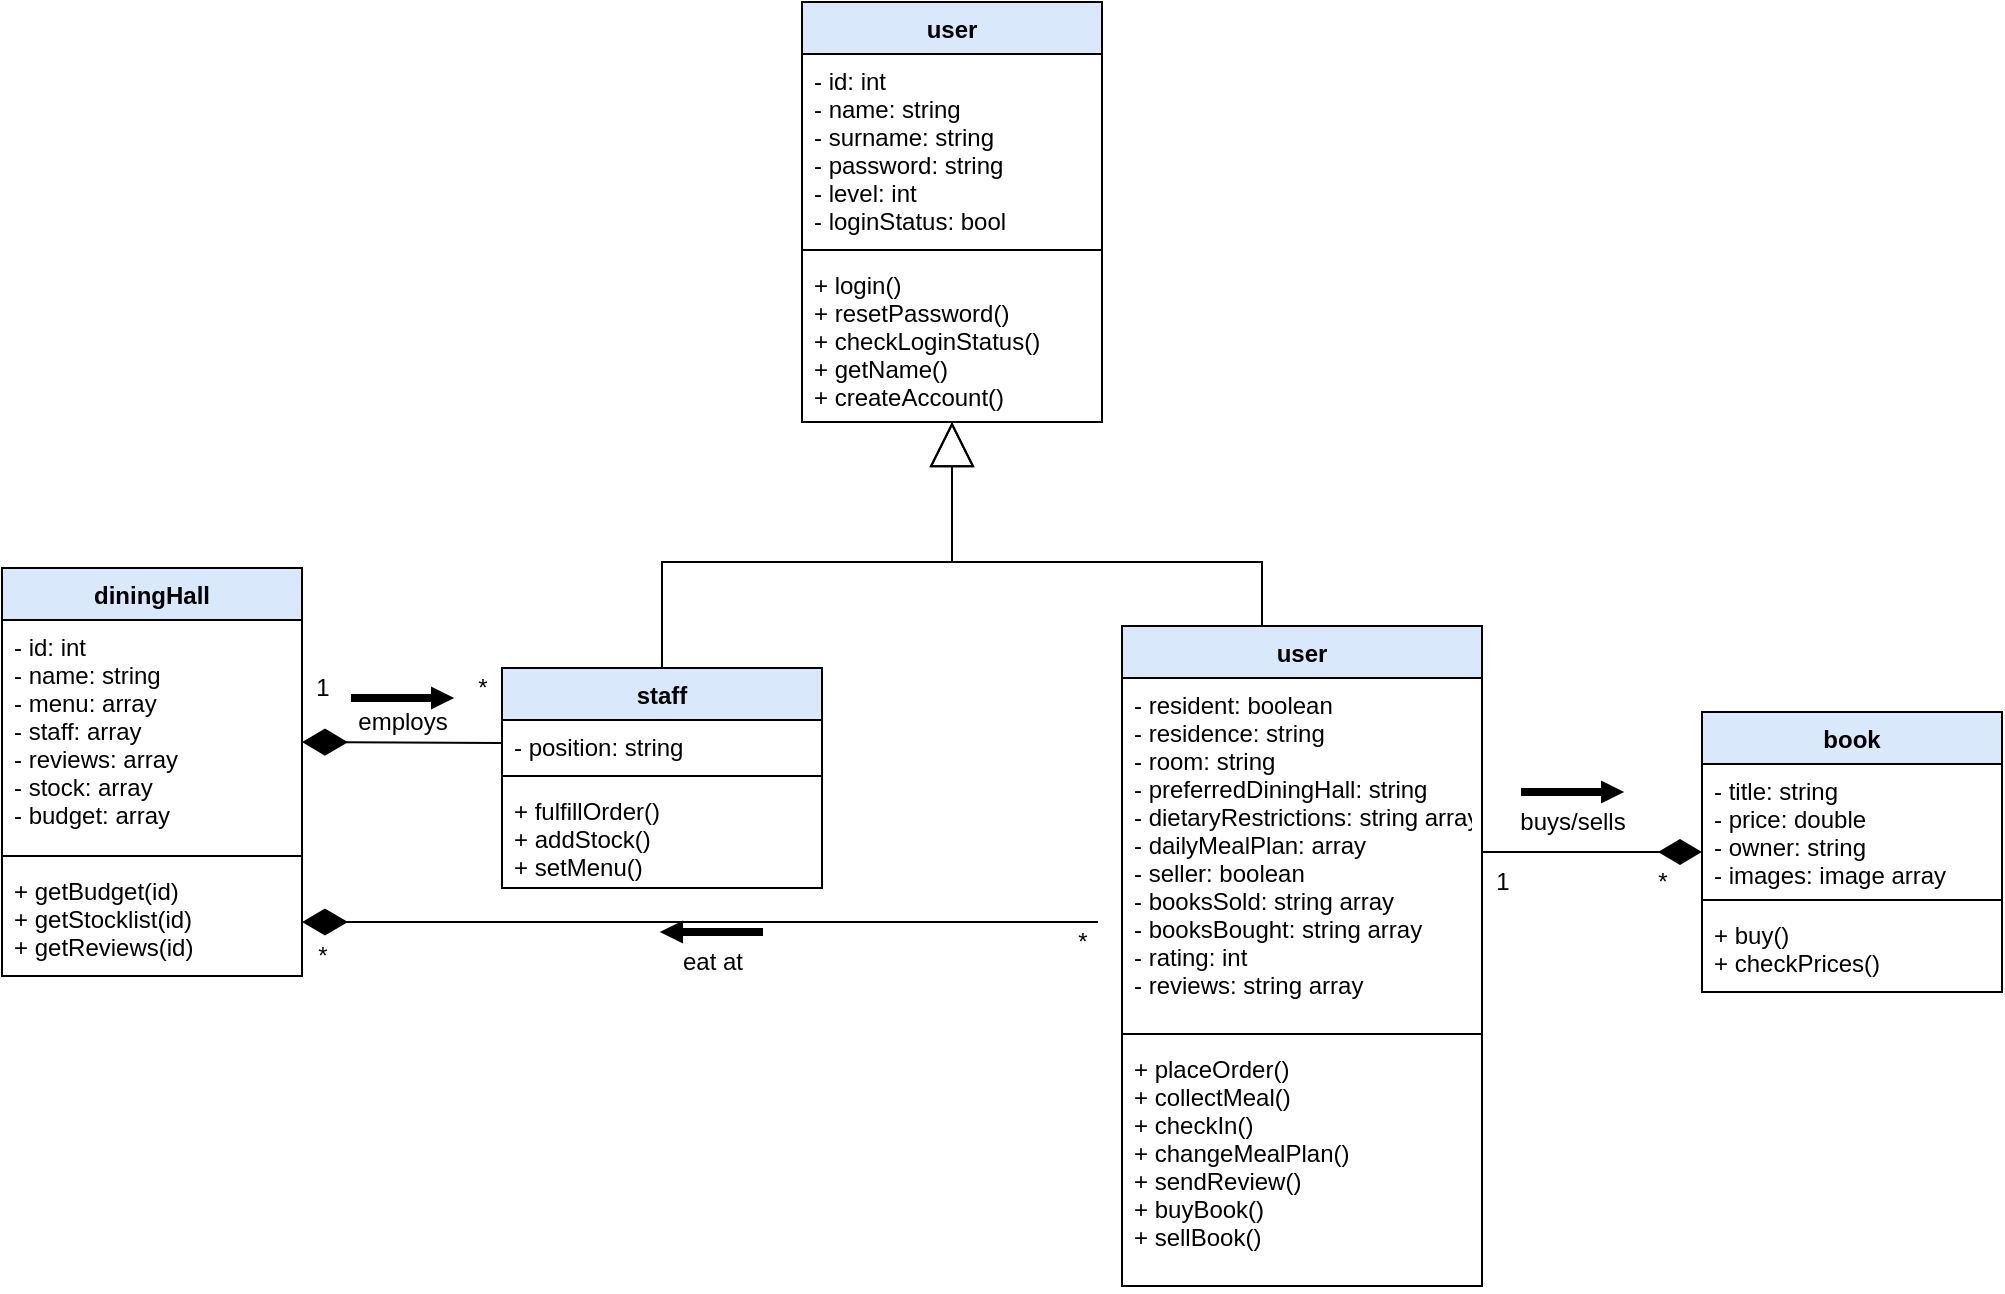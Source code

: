 <mxfile version="13.7.5" type="device"><diagram name="Page-1" id="e7e014a7-5840-1c2e-5031-d8a46d1fe8dd"><mxGraphModel dx="1426" dy="777" grid="1" gridSize="10" guides="1" tooltips="1" connect="1" arrows="1" fold="1" page="1" pageScale="1" pageWidth="1169" pageHeight="826" background="#ffffff" math="0" shadow="0"><root><mxCell id="0"/><mxCell id="1" parent="0"/><mxCell id="uWCh-ooKxQdx77lkRecy-43" style="edgeStyle=orthogonalEdgeStyle;rounded=0;orthogonalLoop=1;jettySize=auto;html=1;startArrow=none;startFill=0;endArrow=block;endFill=0;endSize=20;" parent="1" source="uWCh-ooKxQdx77lkRecy-26" target="uWCh-ooKxQdx77lkRecy-4" edge="1"><mxGeometry relative="1" as="geometry"><Array as="points"><mxPoint x="715" y="372"/><mxPoint x="560" y="372"/></Array></mxGeometry></mxCell><mxCell id="uWCh-ooKxQdx77lkRecy-42" style="edgeStyle=orthogonalEdgeStyle;rounded=0;orthogonalLoop=1;jettySize=auto;html=1;startArrow=none;startFill=0;endArrow=block;endFill=0;endSize=20;" parent="1" source="uWCh-ooKxQdx77lkRecy-9" target="uWCh-ooKxQdx77lkRecy-4" edge="1"><mxGeometry relative="1" as="geometry"><mxPoint x="555" y="332" as="targetPoint"/><Array as="points"><mxPoint x="415" y="372"/><mxPoint x="560" y="372"/></Array></mxGeometry></mxCell><mxCell id="YkEt30V-v8oZXJ1Sc_5M-6" style="rounded=0;orthogonalLoop=1;jettySize=auto;html=1;endArrow=diamondThin;endFill=1;strokeWidth=1;startArrow=none;startFill=0;endSize=20;" parent="1" source="uWCh-ooKxQdx77lkRecy-10" edge="1"><mxGeometry relative="1" as="geometry"><mxPoint x="235" y="462" as="targetPoint"/></mxGeometry></mxCell><mxCell id="YkEt30V-v8oZXJ1Sc_5M-7" value="1" style="text;html=1;align=center;verticalAlign=middle;resizable=0;points=[];autosize=1;" parent="1" vertex="1"><mxGeometry x="235" y="425" width="20" height="20" as="geometry"/></mxCell><mxCell id="YkEt30V-v8oZXJ1Sc_5M-8" value="employs" style="text;html=1;align=center;verticalAlign=middle;resizable=0;points=[];autosize=1;" parent="1" vertex="1"><mxGeometry x="255" y="442" width="60" height="20" as="geometry"/></mxCell><mxCell id="YkEt30V-v8oZXJ1Sc_5M-9" value="*" style="text;html=1;align=center;verticalAlign=middle;resizable=0;points=[];autosize=1;" parent="1" vertex="1"><mxGeometry x="315" y="425" width="20" height="20" as="geometry"/></mxCell><mxCell id="YkEt30V-v8oZXJ1Sc_5M-11" style="edgeStyle=orthogonalEdgeStyle;rounded=0;orthogonalLoop=1;jettySize=auto;html=1;startArrow=none;startFill=0;endArrow=diamondThin;endFill=1;endSize=20;strokeWidth=1;" parent="1" target="YkEt30V-v8oZXJ1Sc_5M-4" edge="1"><mxGeometry relative="1" as="geometry"><mxPoint x="633" y="552" as="sourcePoint"/><Array as="points"><mxPoint x="633" y="552"/></Array></mxGeometry></mxCell><mxCell id="YkEt30V-v8oZXJ1Sc_5M-13" value="" style="shape=singleArrow;direction=west;whiteSpace=wrap;html=1;fillColor=#000000;rotation=-180;" parent="1" vertex="1"><mxGeometry x="260" y="435" width="50" height="10" as="geometry"/></mxCell><mxCell id="YkEt30V-v8oZXJ1Sc_5M-14" value="" style="shape=singleArrow;direction=west;whiteSpace=wrap;html=1;fillColor=#000000;rotation=0;" parent="1" vertex="1"><mxGeometry x="415" y="552" width="50" height="10" as="geometry"/></mxCell><mxCell id="YkEt30V-v8oZXJ1Sc_5M-15" value="*" style="text;html=1;align=center;verticalAlign=middle;resizable=0;points=[];autosize=1;" parent="1" vertex="1"><mxGeometry x="615" y="552" width="20" height="20" as="geometry"/></mxCell><mxCell id="YkEt30V-v8oZXJ1Sc_5M-16" value="*" style="text;html=1;align=center;verticalAlign=middle;resizable=0;points=[];autosize=1;" parent="1" vertex="1"><mxGeometry x="235" y="559" width="20" height="20" as="geometry"/></mxCell><mxCell id="YkEt30V-v8oZXJ1Sc_5M-17" value="&lt;div&gt;eat at&lt;/div&gt;" style="text;html=1;align=center;verticalAlign=middle;resizable=0;points=[];autosize=1;" parent="1" vertex="1"><mxGeometry x="420" y="562" width="40" height="20" as="geometry"/></mxCell><mxCell id="7lNlc2V6M6t31jD2rQ62-5" style="edgeStyle=orthogonalEdgeStyle;rounded=0;orthogonalLoop=1;jettySize=auto;html=1;endArrow=diamondThin;endFill=1;endSize=19;" parent="1" source="uWCh-ooKxQdx77lkRecy-27" target="7lNlc2V6M6t31jD2rQ62-1" edge="1"><mxGeometry relative="1" as="geometry"/></mxCell><mxCell id="7lNlc2V6M6t31jD2rQ62-6" value="buys/sells" style="text;html=1;align=center;verticalAlign=middle;resizable=0;points=[];autosize=1;" parent="1" vertex="1"><mxGeometry x="835" y="492" width="70" height="20" as="geometry"/></mxCell><mxCell id="7lNlc2V6M6t31jD2rQ62-7" value="" style="shape=singleArrow;direction=west;whiteSpace=wrap;html=1;fillColor=#000000;rotation=-180;" parent="1" vertex="1"><mxGeometry x="845" y="482" width="50" height="10" as="geometry"/></mxCell><mxCell id="7lNlc2V6M6t31jD2rQ62-8" value="&lt;div&gt;1&lt;/div&gt;" style="text;html=1;align=center;verticalAlign=middle;resizable=0;points=[];autosize=1;" parent="1" vertex="1"><mxGeometry x="825" y="522" width="20" height="20" as="geometry"/></mxCell><mxCell id="7lNlc2V6M6t31jD2rQ62-10" value="*" style="text;html=1;align=center;verticalAlign=middle;resizable=0;points=[];autosize=1;" parent="1" vertex="1"><mxGeometry x="905" y="522" width="20" height="20" as="geometry"/></mxCell><mxCell id="uWCh-ooKxQdx77lkRecy-1" value="user" style="swimlane;fontStyle=1;align=center;verticalAlign=top;childLayout=stackLayout;horizontal=1;startSize=26;horizontalStack=0;resizeParent=1;resizeParentMax=0;resizeLast=0;collapsible=1;marginBottom=0;fillColor=#dae8fc;" parent="1" vertex="1"><mxGeometry x="485" y="92" width="150" height="210" as="geometry"/></mxCell><mxCell id="uWCh-ooKxQdx77lkRecy-2" value="- id: int&#10;- name: string&#10;- surname: string&#10;- password: string&#10;- level: int&#10;- loginStatus: bool&#10;&#10;&#10;" style="text;strokeColor=none;fillColor=none;align=left;verticalAlign=top;spacingLeft=4;spacingRight=4;overflow=hidden;rotatable=0;points=[[0,0.5],[1,0.5]];portConstraint=eastwest;" parent="uWCh-ooKxQdx77lkRecy-1" vertex="1"><mxGeometry y="26" width="150" height="94" as="geometry"/></mxCell><mxCell id="uWCh-ooKxQdx77lkRecy-3" value="" style="line;strokeWidth=1;fillColor=none;align=left;verticalAlign=middle;spacingTop=-1;spacingLeft=3;spacingRight=3;rotatable=0;labelPosition=right;points=[];portConstraint=eastwest;" parent="uWCh-ooKxQdx77lkRecy-1" vertex="1"><mxGeometry y="120" width="150" height="8" as="geometry"/></mxCell><mxCell id="uWCh-ooKxQdx77lkRecy-4" value="+ login()&#10;+ resetPassword()&#10;+ checkLoginStatus()&#10;+ getName()&#10;+ createAccount()&#10;&#10;" style="text;strokeColor=none;fillColor=none;align=left;verticalAlign=top;spacingLeft=4;spacingRight=4;overflow=hidden;rotatable=0;points=[[0,0.5],[1,0.5]];portConstraint=eastwest;" parent="uWCh-ooKxQdx77lkRecy-1" vertex="1"><mxGeometry y="128" width="150" height="82" as="geometry"/></mxCell><mxCell id="YkEt30V-v8oZXJ1Sc_5M-1" value="diningHall" style="swimlane;fontStyle=1;align=center;verticalAlign=top;childLayout=stackLayout;horizontal=1;startSize=26;horizontalStack=0;resizeParent=1;resizeParentMax=0;resizeLast=0;collapsible=1;marginBottom=0;fillColor=#dae8fc;" parent="1" vertex="1"><mxGeometry x="85" y="375" width="150" height="204" as="geometry"/></mxCell><mxCell id="YkEt30V-v8oZXJ1Sc_5M-2" value="- id: int&#10;- name: string&#10;- menu: array&#10;- staff: array&#10;- reviews: array&#10;- stock: array&#10;- budget: array&#10;" style="text;strokeColor=none;fillColor=none;align=left;verticalAlign=top;spacingLeft=4;spacingRight=4;overflow=hidden;rotatable=0;points=[[0,0.5],[1,0.5]];portConstraint=eastwest;" parent="YkEt30V-v8oZXJ1Sc_5M-1" vertex="1"><mxGeometry y="26" width="150" height="114" as="geometry"/></mxCell><mxCell id="YkEt30V-v8oZXJ1Sc_5M-3" value="" style="line;strokeWidth=1;fillColor=none;align=left;verticalAlign=middle;spacingTop=-1;spacingLeft=3;spacingRight=3;rotatable=0;labelPosition=right;points=[];portConstraint=eastwest;" parent="YkEt30V-v8oZXJ1Sc_5M-1" vertex="1"><mxGeometry y="140" width="150" height="8" as="geometry"/></mxCell><mxCell id="YkEt30V-v8oZXJ1Sc_5M-4" value="+ getBudget(id)&#10;+ getStocklist(id)&#10;+ getReviews(id)&#10;" style="text;strokeColor=none;fillColor=none;align=left;verticalAlign=top;spacingLeft=4;spacingRight=4;overflow=hidden;rotatable=0;points=[[0,0.5],[1,0.5]];portConstraint=eastwest;" parent="YkEt30V-v8oZXJ1Sc_5M-1" vertex="1"><mxGeometry y="148" width="150" height="56" as="geometry"/></mxCell><mxCell id="uWCh-ooKxQdx77lkRecy-9" value="staff" style="swimlane;fontStyle=1;align=center;verticalAlign=top;childLayout=stackLayout;horizontal=1;startSize=26;horizontalStack=0;resizeParent=1;resizeParentMax=0;resizeLast=0;collapsible=1;marginBottom=0;fillColor=#dae8fc;" parent="1" vertex="1"><mxGeometry x="335" y="425" width="160" height="110" as="geometry"/></mxCell><mxCell id="uWCh-ooKxQdx77lkRecy-10" value="- position: string" style="text;strokeColor=none;fillColor=none;align=left;verticalAlign=top;spacingLeft=4;spacingRight=4;overflow=hidden;rotatable=0;points=[[0,0.5],[1,0.5]];portConstraint=eastwest;" parent="uWCh-ooKxQdx77lkRecy-9" vertex="1"><mxGeometry y="26" width="160" height="24" as="geometry"/></mxCell><mxCell id="uWCh-ooKxQdx77lkRecy-11" value="" style="line;strokeWidth=1;fillColor=none;align=left;verticalAlign=middle;spacingTop=-1;spacingLeft=3;spacingRight=3;rotatable=0;labelPosition=right;points=[];portConstraint=eastwest;" parent="uWCh-ooKxQdx77lkRecy-9" vertex="1"><mxGeometry y="50" width="160" height="8" as="geometry"/></mxCell><mxCell id="uWCh-ooKxQdx77lkRecy-12" value="+ fulfillOrder()&#10;+ addStock()&#10;+ setMenu()&#10;&#10;" style="text;strokeColor=none;fillColor=none;align=left;verticalAlign=top;spacingLeft=4;spacingRight=4;overflow=hidden;rotatable=0;points=[[0,0.5],[1,0.5]];portConstraint=eastwest;" parent="uWCh-ooKxQdx77lkRecy-9" vertex="1"><mxGeometry y="58" width="160" height="52" as="geometry"/></mxCell><mxCell id="uWCh-ooKxQdx77lkRecy-26" value="user" style="swimlane;fontStyle=1;align=center;verticalAlign=top;childLayout=stackLayout;horizontal=1;startSize=26;horizontalStack=0;resizeParent=1;resizeParentMax=0;resizeLast=0;collapsible=1;marginBottom=0;fillColor=#dae8fc;" parent="1" vertex="1"><mxGeometry x="645" y="404" width="180" height="330" as="geometry"/></mxCell><mxCell id="uWCh-ooKxQdx77lkRecy-27" value="- resident: boolean&#10;- residence: string&#10;- room: string&#10;- preferredDiningHall: string&#10;- dietaryRestrictions: string array&#10;- dailyMealPlan: array&#10;- seller: boolean&#10;- booksSold: string array&#10;- booksBought: string array&#10;- rating: int&#10;- reviews: string array&#10;&#10;" style="text;strokeColor=none;fillColor=none;align=left;verticalAlign=top;spacingLeft=4;spacingRight=4;overflow=hidden;rotatable=0;points=[[0,0.5],[1,0.5]];portConstraint=eastwest;" parent="uWCh-ooKxQdx77lkRecy-26" vertex="1"><mxGeometry y="26" width="180" height="174" as="geometry"/></mxCell><mxCell id="uWCh-ooKxQdx77lkRecy-28" value="" style="line;strokeWidth=1;fillColor=none;align=left;verticalAlign=middle;spacingTop=-1;spacingLeft=3;spacingRight=3;rotatable=0;labelPosition=right;points=[];portConstraint=eastwest;" parent="uWCh-ooKxQdx77lkRecy-26" vertex="1"><mxGeometry y="200" width="180" height="8" as="geometry"/></mxCell><mxCell id="uWCh-ooKxQdx77lkRecy-29" value="+ placeOrder()&#10;+ collectMeal()&#10;+ checkIn()&#10;+ changeMealPlan()&#10;+ sendReview()&#10;+ buyBook()&#10;+ sellBook()&#10;&#10;" style="text;strokeColor=none;fillColor=none;align=left;verticalAlign=top;spacingLeft=4;spacingRight=4;overflow=hidden;rotatable=0;points=[[0,0.5],[1,0.5]];portConstraint=eastwest;" parent="uWCh-ooKxQdx77lkRecy-26" vertex="1"><mxGeometry y="208" width="180" height="122" as="geometry"/></mxCell><mxCell id="7lNlc2V6M6t31jD2rQ62-1" value="book" style="swimlane;fontStyle=1;align=center;verticalAlign=top;childLayout=stackLayout;horizontal=1;startSize=26;horizontalStack=0;resizeParent=1;resizeParentMax=0;resizeLast=0;collapsible=1;marginBottom=0;fillColor=#dae8fc;" parent="1" vertex="1"><mxGeometry x="935" y="447" width="150" height="140" as="geometry"/></mxCell><mxCell id="7lNlc2V6M6t31jD2rQ62-2" value="- title: string&#10;- price: double&#10;- owner: string &#10;- images: image array" style="text;strokeColor=none;fillColor=none;align=left;verticalAlign=top;spacingLeft=4;spacingRight=4;overflow=hidden;rotatable=0;points=[[0,0.5],[1,0.5]];portConstraint=eastwest;" parent="7lNlc2V6M6t31jD2rQ62-1" vertex="1"><mxGeometry y="26" width="150" height="64" as="geometry"/></mxCell><mxCell id="7lNlc2V6M6t31jD2rQ62-3" value="" style="line;strokeWidth=1;fillColor=none;align=left;verticalAlign=middle;spacingTop=-1;spacingLeft=3;spacingRight=3;rotatable=0;labelPosition=right;points=[];portConstraint=eastwest;" parent="7lNlc2V6M6t31jD2rQ62-1" vertex="1"><mxGeometry y="90" width="150" height="8" as="geometry"/></mxCell><mxCell id="7lNlc2V6M6t31jD2rQ62-4" value="+ buy()&#10;+ checkPrices()&#10;" style="text;strokeColor=none;fillColor=none;align=left;verticalAlign=top;spacingLeft=4;spacingRight=4;overflow=hidden;rotatable=0;points=[[0,0.5],[1,0.5]];portConstraint=eastwest;" parent="7lNlc2V6M6t31jD2rQ62-1" vertex="1"><mxGeometry y="98" width="150" height="42" as="geometry"/></mxCell></root></mxGraphModel></diagram></mxfile>